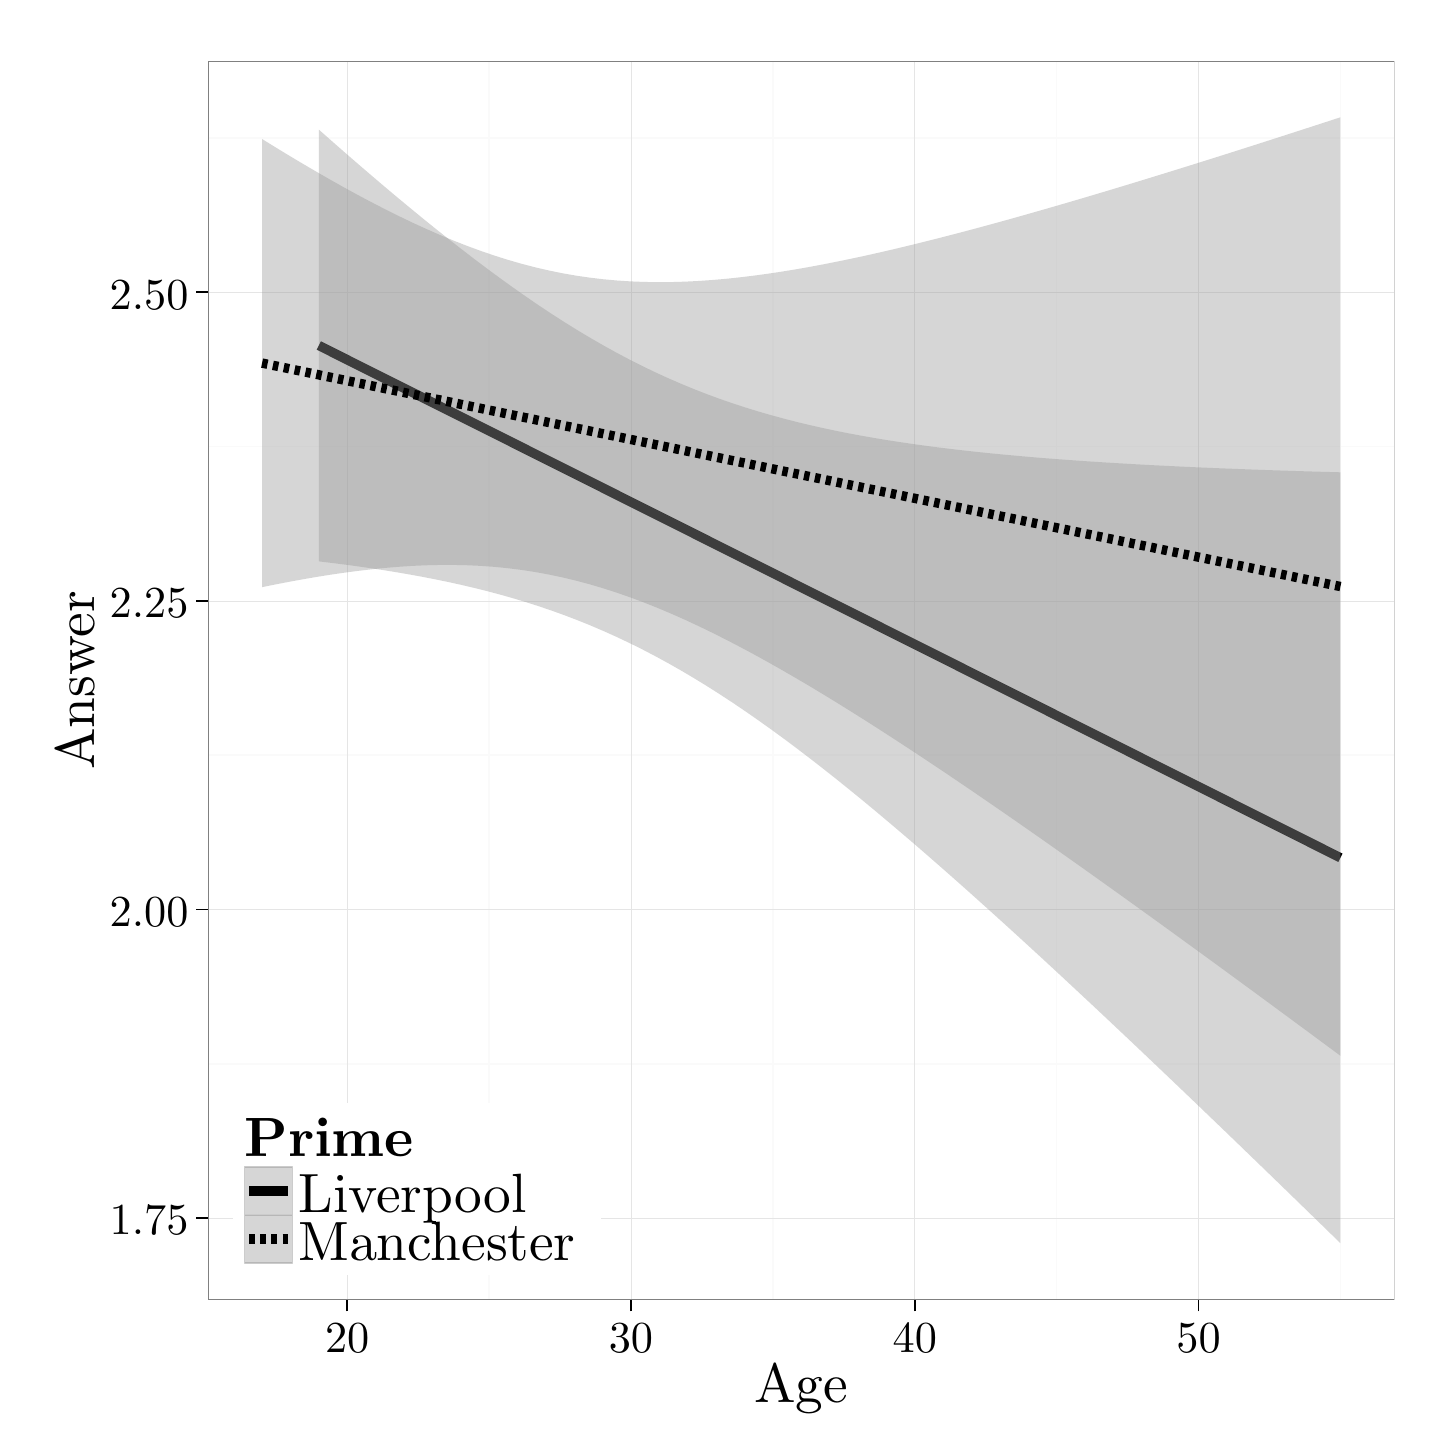 % Created by tikzDevice version 0.8.1 on 2016-02-09 02:18:30
% !TEX encoding = UTF-8 Unicode
\begin{tikzpicture}[x=1pt,y=1pt]
\definecolor{fillColor}{RGB}{255,255,255}
\path[use as bounding box,fill=fillColor,fill opacity=0.00] (0,0) rectangle (505.89,505.89);
\begin{scope}
\path[clip] (  0.00,  0.00) rectangle (505.89,505.89);
\definecolor{drawColor}{RGB}{255,255,255}
\definecolor{fillColor}{RGB}{255,255,255}

\path[draw=drawColor,line width= 0.6pt,line join=round,line cap=round,fill=fillColor] (  0.00, -0.00) rectangle (505.89,505.89);
\end{scope}
\begin{scope}
\path[clip] ( 65.21, 46.31) rectangle (493.85,493.84);
\definecolor{fillColor}{RGB}{255,255,255}

\path[fill=fillColor] ( 65.21, 46.31) rectangle (493.85,493.84);
\definecolor{drawColor}{gray}{0.98}

\path[draw=drawColor,line width= 0.6pt,line join=round] ( 65.21,131.45) --
	(493.85,131.45);

\path[draw=drawColor,line width= 0.6pt,line join=round] ( 65.21,242.97) --
	(493.85,242.97);

\path[draw=drawColor,line width= 0.6pt,line join=round] ( 65.21,354.50) --
	(493.85,354.50);

\path[draw=drawColor,line width= 0.6pt,line join=round] ( 65.21,466.02) --
	(493.85,466.02);

\path[draw=drawColor,line width= 0.6pt,line join=round] (166.73, 46.31) --
	(166.73,493.84);

\path[draw=drawColor,line width= 0.6pt,line join=round] (269.28, 46.31) --
	(269.28,493.84);

\path[draw=drawColor,line width= 0.6pt,line join=round] (371.82, 46.31) --
	(371.82,493.84);

\path[draw=drawColor,line width= 0.6pt,line join=round] (474.36, 46.31) --
	(474.36,493.84);
\definecolor{drawColor}{gray}{0.90}

\path[draw=drawColor,line width= 0.2pt,line join=round] ( 65.21, 75.68) --
	(493.85, 75.68);

\path[draw=drawColor,line width= 0.2pt,line join=round] ( 65.21,187.21) --
	(493.85,187.21);

\path[draw=drawColor,line width= 0.2pt,line join=round] ( 65.21,298.73) --
	(493.85,298.73);

\path[draw=drawColor,line width= 0.2pt,line join=round] ( 65.21,410.26) --
	(493.85,410.26);

\path[draw=drawColor,line width= 0.2pt,line join=round] (115.46, 46.31) --
	(115.46,493.84);

\path[draw=drawColor,line width= 0.2pt,line join=round] (218.00, 46.31) --
	(218.00,493.84);

\path[draw=drawColor,line width= 0.2pt,line join=round] (320.55, 46.31) --
	(320.55,493.84);

\path[draw=drawColor,line width= 0.2pt,line join=round] (423.09, 46.31) --
	(423.09,493.84);
\definecolor{fillColor}{RGB}{153,153,153}

\path[fill=fillColor,fill opacity=0.40] (105.21,469.04) --
	(109.88,464.92) --
	(114.55,460.82) --
	(119.22,456.77) --
	(123.90,452.75) --
	(128.57,448.77) --
	(133.24,444.84) --
	(137.92,440.96) --
	(142.59,437.12) --
	(147.26,433.34) --
	(151.93,429.62) --
	(156.61,425.97) --
	(161.28,422.38) --
	(165.95,418.86) --
	(170.63,415.41) --
	(175.30,412.05) --
	(179.97,408.77) --
	(184.64,405.57) --
	(189.32,402.47) --
	(193.99,399.47) --
	(198.66,396.57) --
	(203.34,393.77) --
	(208.01,391.08) --
	(212.68,388.49) --
	(217.35,386.02) --
	(222.03,383.66) --
	(226.70,381.40) --
	(231.37,379.26) --
	(236.05,377.23) --
	(240.72,375.30) --
	(245.39,373.48) --
	(250.06,371.76) --
	(254.74,370.14) --
	(259.41,368.62) --
	(264.08,367.18) --
	(268.76,365.83) --
	(273.43,364.56) --
	(278.10,363.36) --
	(282.77,362.24) --
	(287.45,361.19) --
	(292.12,360.20) --
	(296.79,359.27) --
	(301.47,358.40) --
	(306.14,357.58) --
	(310.81,356.81) --
	(315.48,356.09) --
	(320.16,355.40) --
	(324.83,354.76) --
	(329.50,354.15) --
	(334.18,353.58) --
	(338.85,353.04) --
	(343.52,352.53) --
	(348.19,352.05) --
	(352.87,351.60) --
	(357.54,351.17) --
	(362.21,350.76) --
	(366.89,350.37) --
	(371.56,350.01) --
	(376.23,349.66) --
	(380.90,349.33) --
	(385.58,349.02) --
	(390.25,348.72) --
	(394.92,348.44) --
	(399.60,348.17) --
	(404.27,347.91) --
	(408.94,347.67) --
	(413.61,347.44) --
	(418.29,347.21) --
	(422.96,347.00) --
	(427.63,346.80) --
	(432.31,346.61) --
	(436.98,346.43) --
	(441.65,346.25) --
	(446.32,346.08) --
	(451.00,345.92) --
	(455.67,345.77) --
	(460.34,345.62) --
	(465.02,345.48) --
	(469.69,345.35) --
	(474.36,345.22) --
	(474.36, 66.65) --
	(469.69, 71.21) --
	(465.02, 75.76) --
	(460.34, 80.31) --
	(455.67, 84.85) --
	(451.00, 89.38) --
	(446.32, 93.91) --
	(441.65, 98.42) --
	(436.98,102.94) --
	(432.31,107.44) --
	(427.63,111.93) --
	(422.96,116.42) --
	(418.29,120.89) --
	(413.61,125.36) --
	(408.94,129.81) --
	(404.27,134.25) --
	(399.60,138.68) --
	(394.92,143.10) --
	(390.25,147.50) --
	(385.58,151.89) --
	(380.90,156.26) --
	(376.23,160.62) --
	(371.56,164.96) --
	(366.89,169.28) --
	(362.21,173.58) --
	(357.54,177.86) --
	(352.87,182.11) --
	(348.19,186.34) --
	(343.52,190.55) --
	(338.85,194.73) --
	(334.18,198.87) --
	(329.50,202.99) --
	(324.83,207.07) --
	(320.16,211.11) --
	(315.48,215.11) --
	(310.81,219.07) --
	(306.14,222.99) --
	(301.47,226.86) --
	(296.79,230.67) --
	(292.12,234.43) --
	(287.45,238.12) --
	(282.77,241.76) --
	(278.10,245.32) --
	(273.43,248.82) --
	(268.76,252.23) --
	(264.08,255.57) --
	(259.41,258.82) --
	(254.74,261.98) --
	(250.06,265.04) --
	(245.39,268.01) --
	(240.72,270.87) --
	(236.05,273.63) --
	(231.37,276.29) --
	(226.70,278.83) --
	(222.03,281.27) --
	(217.35,283.59) --
	(212.68,285.80) --
	(208.01,287.90) --
	(203.34,289.90) --
	(198.66,291.78) --
	(193.99,293.57) --
	(189.32,295.25) --
	(184.64,296.84) --
	(179.97,298.33) --
	(175.30,299.74) --
	(170.63,301.06) --
	(165.95,302.30) --
	(161.28,303.46) --
	(156.61,304.56) --
	(151.93,305.59) --
	(147.26,306.55) --
	(142.59,307.46) --
	(137.92,308.31) --
	(133.24,309.12) --
	(128.57,309.87) --
	(123.90,310.58) --
	(119.22,311.25) --
	(114.55,311.88) --
	(109.88,312.47) --
	(105.21,313.03) --
	cycle;
\definecolor{drawColor}{RGB}{0,0,0}

\path[draw=drawColor,line width= 3.4pt,line join=round] (105.21,391.04) --
	(109.88,388.69) --
	(114.55,386.35) --
	(119.22,384.01) --
	(123.90,381.66) --
	(128.57,379.32) --
	(133.24,376.98) --
	(137.92,374.64) --
	(142.59,372.29) --
	(147.26,369.95) --
	(151.93,367.61) --
	(156.61,365.26) --
	(161.28,362.92) --
	(165.95,360.58) --
	(170.63,358.23) --
	(175.30,355.89) --
	(179.97,353.55) --
	(184.64,351.20) --
	(189.32,348.86) --
	(193.99,346.52) --
	(198.66,344.18) --
	(203.34,341.83) --
	(208.01,339.49) --
	(212.68,337.15) --
	(217.35,334.80) --
	(222.03,332.46) --
	(226.70,330.12) --
	(231.37,327.77) --
	(236.05,325.43) --
	(240.72,323.09) --
	(245.39,320.75) --
	(250.06,318.40) --
	(254.74,316.06) --
	(259.41,313.72) --
	(264.08,311.37) --
	(268.76,309.03) --
	(273.43,306.69) --
	(278.10,304.34) --
	(282.77,302.00) --
	(287.45,299.66) --
	(292.12,297.31) --
	(296.79,294.97) --
	(301.47,292.63) --
	(306.14,290.29) --
	(310.81,287.94) --
	(315.48,285.60) --
	(320.16,283.26) --
	(324.83,280.91) --
	(329.50,278.57) --
	(334.18,276.23) --
	(338.85,273.88) --
	(343.52,271.54) --
	(348.19,269.20) --
	(352.87,266.86) --
	(357.54,264.51) --
	(362.21,262.17) --
	(366.89,259.83) --
	(371.56,257.48) --
	(376.23,255.14) --
	(380.90,252.80) --
	(385.58,250.45) --
	(390.25,248.11) --
	(394.92,245.77) --
	(399.60,243.42) --
	(404.27,241.08) --
	(408.94,238.74) --
	(413.61,236.40) --
	(418.29,234.05) --
	(422.96,231.71) --
	(427.63,229.37) --
	(432.31,227.02) --
	(436.98,224.68) --
	(441.65,222.34) --
	(446.32,219.99) --
	(451.00,217.65) --
	(455.67,215.31) --
	(460.34,212.97) --
	(465.02,210.62) --
	(469.69,208.28) --
	(474.36,205.94);

\path[fill=fillColor,fill opacity=0.40] ( 84.70,465.65) --
	( 89.63,462.60) --
	( 94.56,459.60) --
	( 99.49,456.66) --
	(104.43,453.77) --
	(109.36,450.94) --
	(114.29,448.17) --
	(119.22,445.47) --
	(124.16,442.85) --
	(129.09,440.31) --
	(134.02,437.85) --
	(138.95,435.48) --
	(143.89,433.22) --
	(148.82,431.05) --
	(153.75,429.00) --
	(158.68,427.06) --
	(163.62,425.25) --
	(168.55,423.56) --
	(173.48,422.00) --
	(178.41,420.58) --
	(183.35,419.29) --
	(188.28,418.15) --
	(193.21,417.14) --
	(198.14,416.28) --
	(203.08,415.56) --
	(208.01,414.97) --
	(212.94,414.52) --
	(217.87,414.20) --
	(222.81,414.00) --
	(227.74,413.93) --
	(232.67,413.96) --
	(237.60,414.11) --
	(242.54,414.36) --
	(247.47,414.71) --
	(252.40,415.14) --
	(257.33,415.66) --
	(262.27,416.26) --
	(267.20,416.93) --
	(272.13,417.67) --
	(277.06,418.47) --
	(282.00,419.33) --
	(286.93,420.25) --
	(291.86,421.22) --
	(296.79,422.23) --
	(301.73,423.28) --
	(306.66,424.38) --
	(311.59,425.51) --
	(316.52,426.68) --
	(321.46,427.88) --
	(326.39,429.11) --
	(331.32,430.37) --
	(336.25,431.65) --
	(341.19,432.95) --
	(346.12,434.28) --
	(351.05,435.63) --
	(355.98,437.00) --
	(360.92,438.39) --
	(365.85,439.80) --
	(370.78,441.22) --
	(375.71,442.65) --
	(380.64,444.10) --
	(385.58,445.57) --
	(390.51,447.04) --
	(395.44,448.53) --
	(400.37,450.03) --
	(405.31,451.54) --
	(410.24,453.06) --
	(415.17,454.59) --
	(420.10,456.12) --
	(425.04,457.67) --
	(429.97,459.22) --
	(434.90,460.78) --
	(439.83,462.35) --
	(444.77,463.93) --
	(449.70,465.51) --
	(454.63,467.10) --
	(459.56,468.69) --
	(464.50,470.29) --
	(469.43,471.89) --
	(474.36,473.50) --
	(474.36,134.38) --
	(469.43,138.03) --
	(464.50,141.68) --
	(459.56,145.32) --
	(454.63,148.96) --
	(449.70,152.59) --
	(444.77,156.22) --
	(439.83,159.84) --
	(434.90,163.45) --
	(429.97,167.06) --
	(425.04,170.65) --
	(420.10,174.24) --
	(415.17,177.82) --
	(410.24,181.40) --
	(405.31,184.96) --
	(400.37,188.51) --
	(395.44,192.06) --
	(390.51,195.59) --
	(385.58,199.11) --
	(380.64,202.62) --
	(375.71,206.11) --
	(370.78,209.59) --
	(365.85,213.06) --
	(360.92,216.50) --
	(355.98,219.94) --
	(351.05,223.35) --
	(346.12,226.74) --
	(341.19,230.12) --
	(336.25,233.47) --
	(331.32,236.80) --
	(326.39,240.10) --
	(321.46,243.37) --
	(316.52,246.61) --
	(311.59,249.82) --
	(306.66,253.00) --
	(301.73,256.14) --
	(296.79,259.24) --
	(291.86,262.30) --
	(286.93,265.31) --
	(282.00,268.27) --
	(277.06,271.17) --
	(272.13,274.02) --
	(267.20,276.80) --
	(262.27,279.52) --
	(257.33,282.16) --
	(252.40,284.72) --
	(247.47,287.20) --
	(242.54,289.59) --
	(237.60,291.89) --
	(232.67,294.08) --
	(227.74,296.16) --
	(222.81,298.13) --
	(217.87,299.98) --
	(212.94,301.70) --
	(208.01,303.29) --
	(203.08,304.75) --
	(198.14,306.07) --
	(193.21,307.25) --
	(188.28,308.29) --
	(183.35,309.19) --
	(178.41,309.95) --
	(173.48,310.57) --
	(168.55,311.06) --
	(163.62,311.41) --
	(158.68,311.64) --
	(153.75,311.75) --
	(148.82,311.74) --
	(143.89,311.62) --
	(138.95,311.40) --
	(134.02,311.07) --
	(129.09,310.66) --
	(124.16,310.16) --
	(119.22,309.58) --
	(114.29,308.93) --
	(109.36,308.21) --
	(104.43,307.42) --
	( 99.49,306.57) --
	( 94.56,305.67) --
	( 89.63,304.72) --
	( 84.70,303.72) --
	cycle;

\path[draw=drawColor,line width= 3.4pt,dash pattern=on 2pt off 2pt ,line join=round] ( 84.70,384.68) --
	( 89.63,383.66) --
	( 94.56,382.64) --
	( 99.49,381.62) --
	(104.43,380.59) --
	(109.36,379.57) --
	(114.29,378.55) --
	(119.22,377.53) --
	(124.16,376.51) --
	(129.09,375.48) --
	(134.02,374.46) --
	(138.95,373.44) --
	(143.89,372.42) --
	(148.82,371.40) --
	(153.75,370.37) --
	(158.68,369.35) --
	(163.62,368.33) --
	(168.55,367.31) --
	(173.48,366.29) --
	(178.41,365.26) --
	(183.35,364.24) --
	(188.28,363.22) --
	(193.21,362.20) --
	(198.14,361.18) --
	(203.08,360.15) --
	(208.01,359.13) --
	(212.94,358.11) --
	(217.87,357.09) --
	(222.81,356.07) --
	(227.74,355.04) --
	(232.67,354.02) --
	(237.60,353.00) --
	(242.54,351.98) --
	(247.47,350.95) --
	(252.40,349.93) --
	(257.33,348.91) --
	(262.27,347.89) --
	(267.20,346.87) --
	(272.13,345.84) --
	(277.06,344.82) --
	(282.00,343.80) --
	(286.93,342.78) --
	(291.86,341.76) --
	(296.79,340.73) --
	(301.73,339.71) --
	(306.66,338.69) --
	(311.59,337.67) --
	(316.52,336.65) --
	(321.46,335.62) --
	(326.39,334.60) --
	(331.32,333.58) --
	(336.25,332.56) --
	(341.19,331.54) --
	(346.12,330.51) --
	(351.05,329.49) --
	(355.98,328.47) --
	(360.92,327.45) --
	(365.85,326.43) --
	(370.78,325.40) --
	(375.71,324.38) --
	(380.64,323.36) --
	(385.58,322.34) --
	(390.51,321.32) --
	(395.44,320.29) --
	(400.37,319.27) --
	(405.31,318.25) --
	(410.24,317.23) --
	(415.17,316.21) --
	(420.10,315.18) --
	(425.04,314.16) --
	(429.97,313.14) --
	(434.90,312.12) --
	(439.83,311.10) --
	(444.77,310.07) --
	(449.70,309.05) --
	(454.63,308.03) --
	(459.56,307.01) --
	(464.50,305.99) --
	(469.43,304.96) --
	(474.36,303.94);
\definecolor{drawColor}{gray}{0.50}

\path[draw=drawColor,line width= 0.6pt,line join=round,line cap=round] ( 65.21, 46.31) rectangle (493.85,493.84);
\end{scope}
\begin{scope}
\path[clip] (  0.00,  0.00) rectangle (505.89,505.89);
\definecolor{drawColor}{RGB}{0,0,0}

\node[text=drawColor,anchor=base east,inner sep=0pt, outer sep=0pt, scale=  1.60] at ( 58.10, 69.65) {1.75};

\node[text=drawColor,anchor=base east,inner sep=0pt, outer sep=0pt, scale=  1.60] at ( 58.10,181.18) {2.00};

\node[text=drawColor,anchor=base east,inner sep=0pt, outer sep=0pt, scale=  1.60] at ( 58.10,292.70) {2.25};

\node[text=drawColor,anchor=base east,inner sep=0pt, outer sep=0pt, scale=  1.60] at ( 58.10,404.23) {2.50};
\end{scope}
\begin{scope}
\path[clip] (  0.00,  0.00) rectangle (505.89,505.89);
\definecolor{drawColor}{RGB}{0,0,0}

\path[draw=drawColor,line width= 0.6pt,line join=round] ( 60.95, 75.68) --
	( 65.21, 75.68);

\path[draw=drawColor,line width= 0.6pt,line join=round] ( 60.95,187.21) --
	( 65.21,187.21);

\path[draw=drawColor,line width= 0.6pt,line join=round] ( 60.95,298.73) --
	( 65.21,298.73);

\path[draw=drawColor,line width= 0.6pt,line join=round] ( 60.95,410.26) --
	( 65.21,410.26);
\end{scope}
\begin{scope}
\path[clip] (  0.00,  0.00) rectangle (505.89,505.89);
\definecolor{drawColor}{RGB}{0,0,0}

\path[draw=drawColor,line width= 0.6pt,line join=round] (115.46, 42.04) --
	(115.46, 46.31);

\path[draw=drawColor,line width= 0.6pt,line join=round] (218.00, 42.04) --
	(218.00, 46.31);

\path[draw=drawColor,line width= 0.6pt,line join=round] (320.55, 42.04) --
	(320.55, 46.31);

\path[draw=drawColor,line width= 0.6pt,line join=round] (423.09, 42.04) --
	(423.09, 46.31);
\end{scope}
\begin{scope}
\path[clip] (  0.00,  0.00) rectangle (505.89,505.89);
\definecolor{drawColor}{RGB}{0,0,0}

\node[text=drawColor,anchor=base,inner sep=0pt, outer sep=0pt, scale=  1.60] at (115.46, 27.13) {20};

\node[text=drawColor,anchor=base,inner sep=0pt, outer sep=0pt, scale=  1.60] at (218.00, 27.13) {30};

\node[text=drawColor,anchor=base,inner sep=0pt, outer sep=0pt, scale=  1.60] at (320.55, 27.13) {40};

\node[text=drawColor,anchor=base,inner sep=0pt, outer sep=0pt, scale=  1.60] at (423.09, 27.13) {50};
\end{scope}
\begin{scope}
\path[clip] (  0.00,  0.00) rectangle (505.89,505.89);
\definecolor{drawColor}{RGB}{0,0,0}

\node[text=drawColor,anchor=base,inner sep=0pt, outer sep=0pt, scale=  2.00] at (279.53,  9.03) {Age};
\end{scope}
\begin{scope}
\path[clip] (  0.00,  0.00) rectangle (505.89,505.89);
\definecolor{drawColor}{RGB}{0,0,0}

\node[text=drawColor,rotate= 90.00,anchor=base,inner sep=0pt, outer sep=0pt, scale=  2.00] at ( 24.12,270.08) {Answer};
\end{scope}
\begin{scope}
\path[clip] (  0.00,  0.00) rectangle (505.89,505.89);
\definecolor{fillColor}{RGB}{255,255,255}

\path[fill=fillColor] ( 74.08, 55.18) rectangle (207.00,117.15);
\end{scope}
\begin{scope}
\path[clip] (  0.00,  0.00) rectangle (505.89,505.89);
\definecolor{drawColor}{RGB}{0,0,0}

\node[text=drawColor,anchor=base west,inner sep=0pt, outer sep=0pt, scale=  2.00] at ( 78.35, 98.13) {\bfseries Prime};
\end{scope}
\begin{scope}
\path[clip] (  0.00,  0.00) rectangle (505.89,505.89);
\definecolor{drawColor}{gray}{0.80}
\definecolor{fillColor}{RGB}{255,255,255}

\path[draw=drawColor,line width= 0.6pt,line join=round,line cap=round,fill=fillColor] ( 78.35, 76.79) rectangle ( 95.69, 94.13);
\end{scope}
\begin{scope}
\path[clip] (  0.00,  0.00) rectangle (505.89,505.89);
\definecolor{fillColor}{RGB}{153,153,153}

\path[fill=fillColor,fill opacity=0.40] ( 78.35, 76.79) rectangle ( 95.69, 94.13);
\definecolor{drawColor}{RGB}{0,0,0}

\path[draw=drawColor,line width= 3.4pt,line join=round] ( 80.08, 85.46) -- ( 93.96, 85.46);
\end{scope}
\begin{scope}
\path[clip] (  0.00,  0.00) rectangle (505.89,505.89);
\definecolor{drawColor}{gray}{0.80}
\definecolor{fillColor}{RGB}{255,255,255}

\path[draw=drawColor,line width= 0.6pt,line join=round,line cap=round,fill=fillColor] ( 78.35, 59.44) rectangle ( 95.69, 76.79);
\end{scope}
\begin{scope}
\path[clip] (  0.00,  0.00) rectangle (505.89,505.89);
\definecolor{fillColor}{RGB}{153,153,153}

\path[fill=fillColor,fill opacity=0.40] ( 78.35, 59.44) rectangle ( 95.69, 76.79);
\definecolor{drawColor}{RGB}{0,0,0}

\path[draw=drawColor,line width= 3.4pt,dash pattern=on 2pt off 2pt ,line join=round] ( 80.08, 68.12) -- ( 93.96, 68.12);
\end{scope}
\begin{scope}
\path[clip] (  0.00,  0.00) rectangle (505.89,505.89);
\definecolor{drawColor}{RGB}{0,0,0}

\node[text=drawColor,anchor=base west,inner sep=0pt, outer sep=0pt, scale=  2.00] at ( 97.86, 77.92) {Liverpool};
\end{scope}
\begin{scope}
\path[clip] (  0.00,  0.00) rectangle (505.89,505.89);
\definecolor{drawColor}{RGB}{0,0,0}

\node[text=drawColor,anchor=base west,inner sep=0pt, outer sep=0pt, scale=  2.00] at ( 97.86, 60.57) {Manchester};
\end{scope}
\end{tikzpicture}
